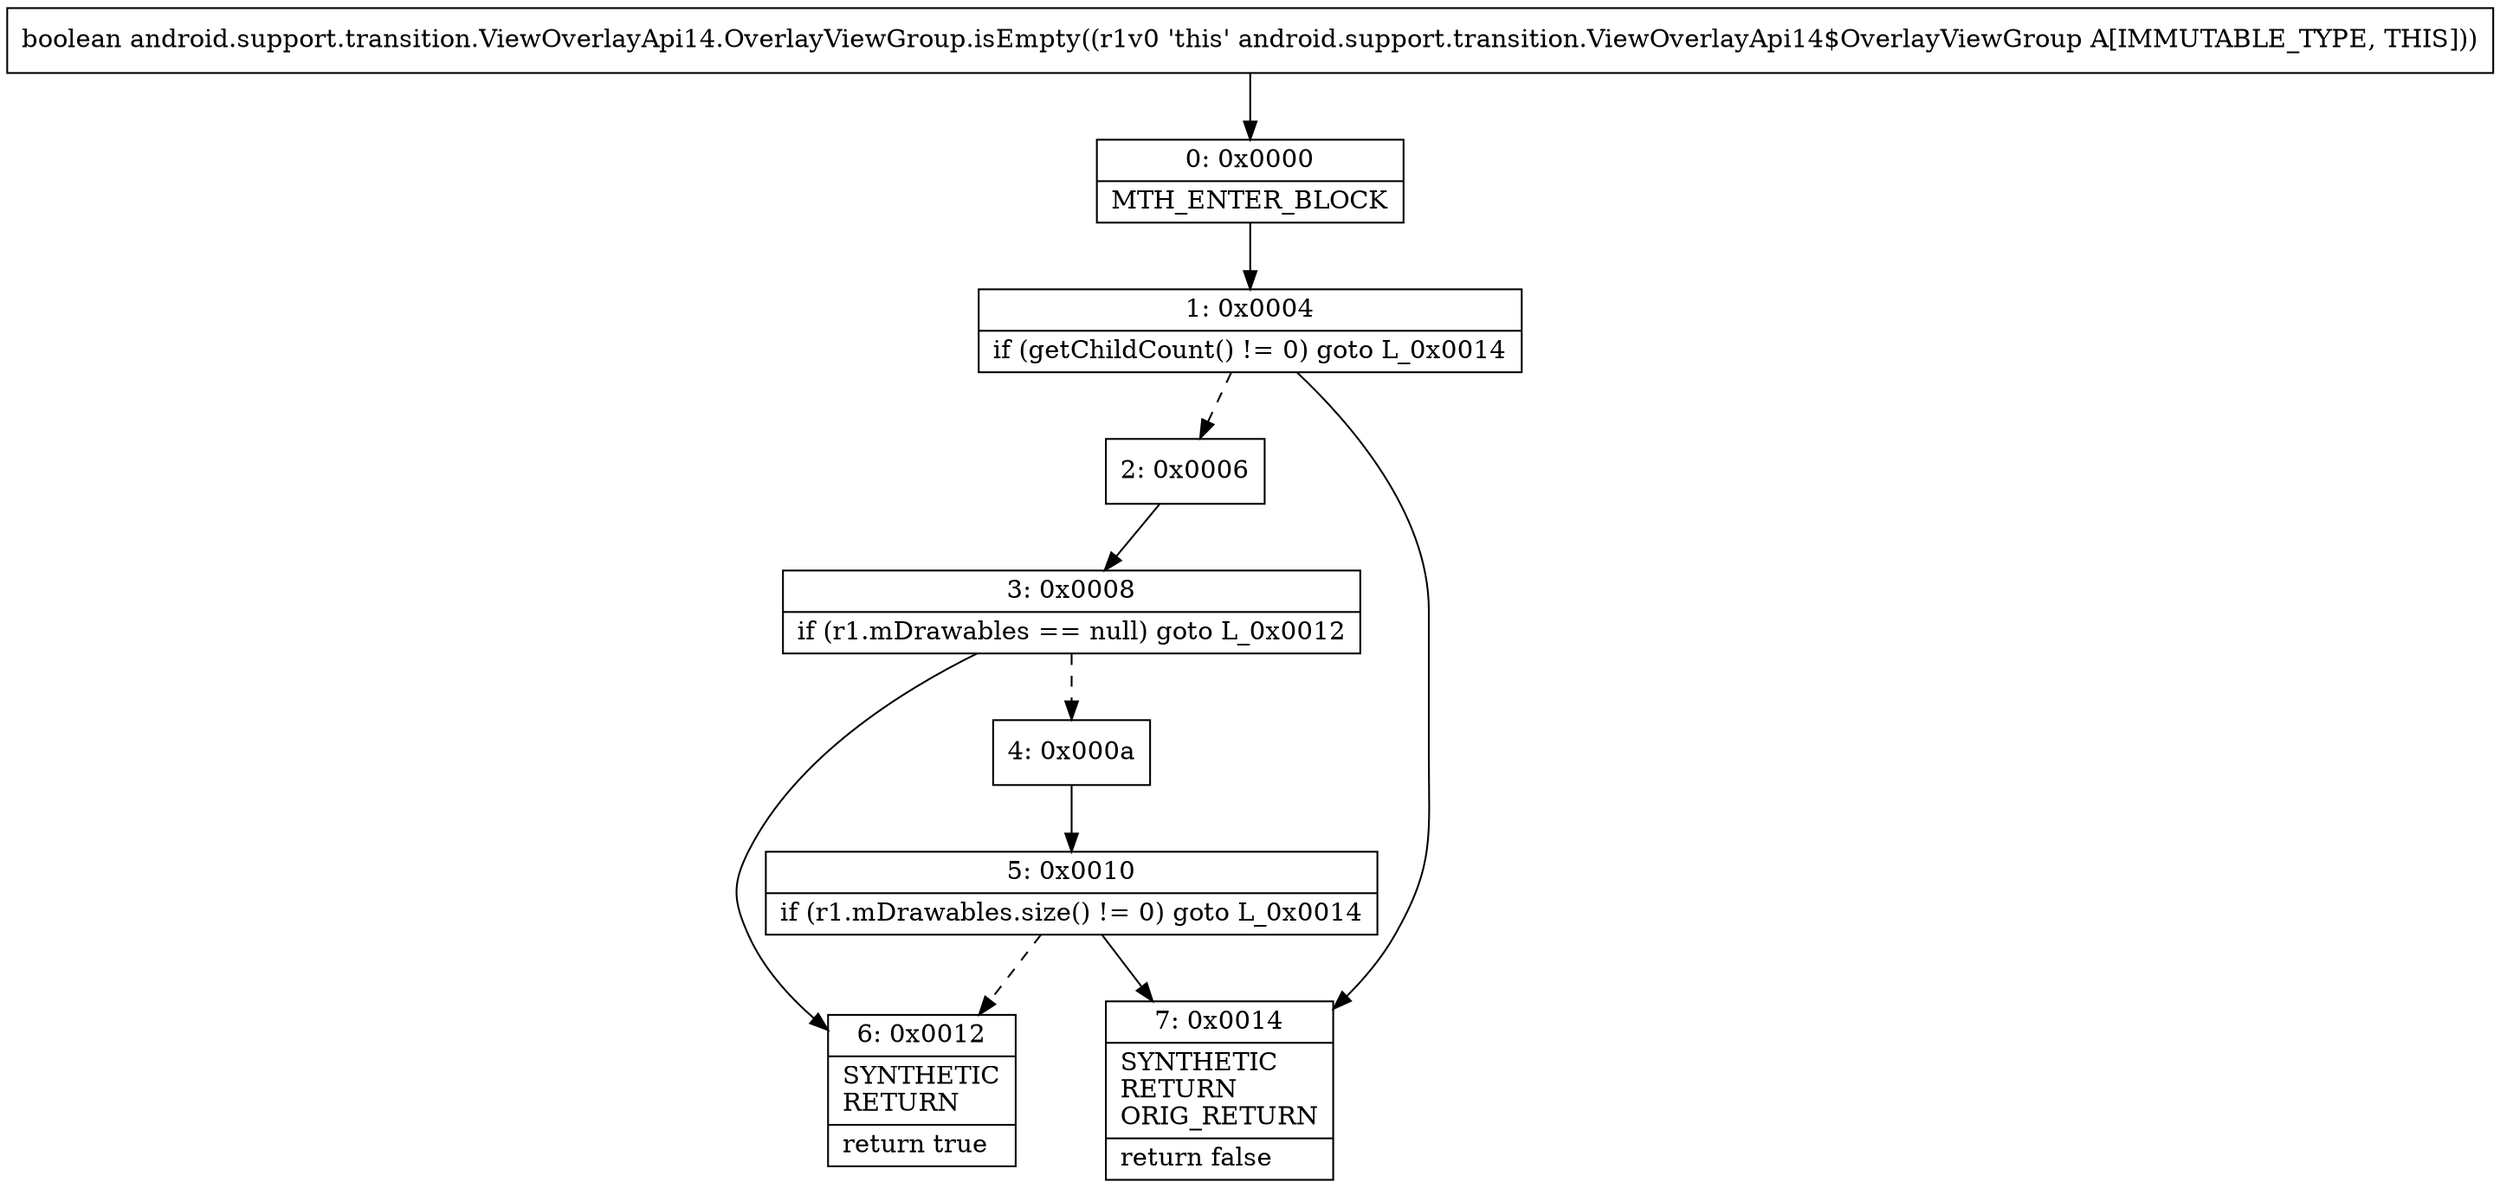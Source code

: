 digraph "CFG forandroid.support.transition.ViewOverlayApi14.OverlayViewGroup.isEmpty()Z" {
Node_0 [shape=record,label="{0\:\ 0x0000|MTH_ENTER_BLOCK\l}"];
Node_1 [shape=record,label="{1\:\ 0x0004|if (getChildCount() != 0) goto L_0x0014\l}"];
Node_2 [shape=record,label="{2\:\ 0x0006}"];
Node_3 [shape=record,label="{3\:\ 0x0008|if (r1.mDrawables == null) goto L_0x0012\l}"];
Node_4 [shape=record,label="{4\:\ 0x000a}"];
Node_5 [shape=record,label="{5\:\ 0x0010|if (r1.mDrawables.size() != 0) goto L_0x0014\l}"];
Node_6 [shape=record,label="{6\:\ 0x0012|SYNTHETIC\lRETURN\l|return true\l}"];
Node_7 [shape=record,label="{7\:\ 0x0014|SYNTHETIC\lRETURN\lORIG_RETURN\l|return false\l}"];
MethodNode[shape=record,label="{boolean android.support.transition.ViewOverlayApi14.OverlayViewGroup.isEmpty((r1v0 'this' android.support.transition.ViewOverlayApi14$OverlayViewGroup A[IMMUTABLE_TYPE, THIS])) }"];
MethodNode -> Node_0;
Node_0 -> Node_1;
Node_1 -> Node_2[style=dashed];
Node_1 -> Node_7;
Node_2 -> Node_3;
Node_3 -> Node_4[style=dashed];
Node_3 -> Node_6;
Node_4 -> Node_5;
Node_5 -> Node_6[style=dashed];
Node_5 -> Node_7;
}

